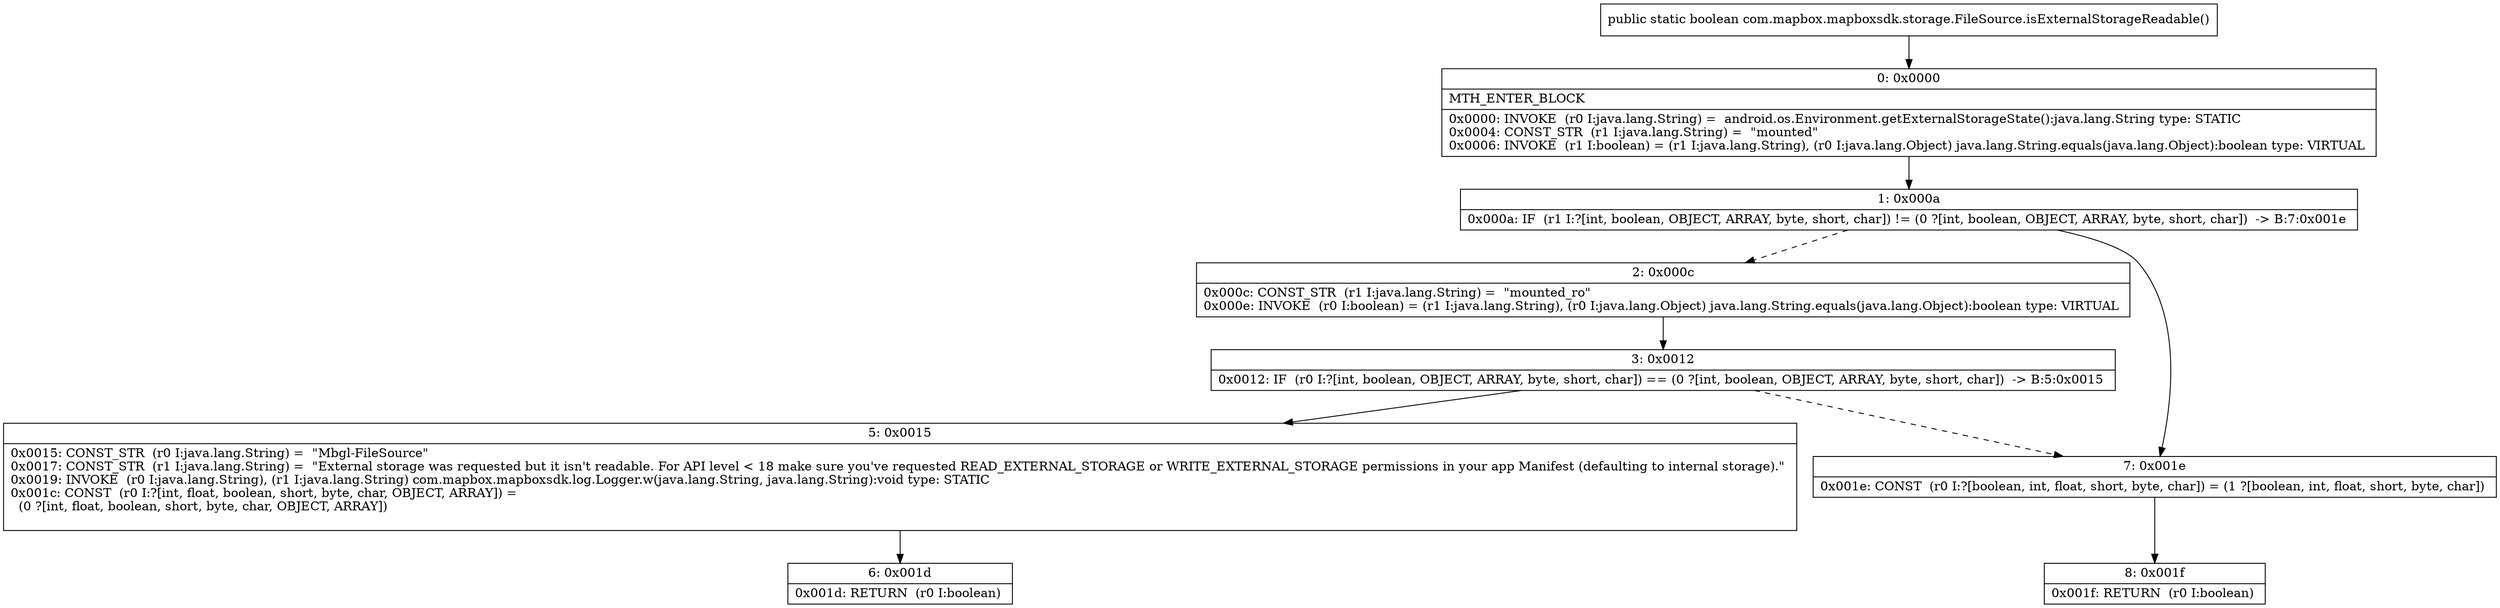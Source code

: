 digraph "CFG forcom.mapbox.mapboxsdk.storage.FileSource.isExternalStorageReadable()Z" {
Node_0 [shape=record,label="{0\:\ 0x0000|MTH_ENTER_BLOCK\l|0x0000: INVOKE  (r0 I:java.lang.String) =  android.os.Environment.getExternalStorageState():java.lang.String type: STATIC \l0x0004: CONST_STR  (r1 I:java.lang.String) =  \"mounted\" \l0x0006: INVOKE  (r1 I:boolean) = (r1 I:java.lang.String), (r0 I:java.lang.Object) java.lang.String.equals(java.lang.Object):boolean type: VIRTUAL \l}"];
Node_1 [shape=record,label="{1\:\ 0x000a|0x000a: IF  (r1 I:?[int, boolean, OBJECT, ARRAY, byte, short, char]) != (0 ?[int, boolean, OBJECT, ARRAY, byte, short, char])  \-\> B:7:0x001e \l}"];
Node_2 [shape=record,label="{2\:\ 0x000c|0x000c: CONST_STR  (r1 I:java.lang.String) =  \"mounted_ro\" \l0x000e: INVOKE  (r0 I:boolean) = (r1 I:java.lang.String), (r0 I:java.lang.Object) java.lang.String.equals(java.lang.Object):boolean type: VIRTUAL \l}"];
Node_3 [shape=record,label="{3\:\ 0x0012|0x0012: IF  (r0 I:?[int, boolean, OBJECT, ARRAY, byte, short, char]) == (0 ?[int, boolean, OBJECT, ARRAY, byte, short, char])  \-\> B:5:0x0015 \l}"];
Node_5 [shape=record,label="{5\:\ 0x0015|0x0015: CONST_STR  (r0 I:java.lang.String) =  \"Mbgl\-FileSource\" \l0x0017: CONST_STR  (r1 I:java.lang.String) =  \"External storage was requested but it isn't readable. For API level \< 18 make sure you've requested READ_EXTERNAL_STORAGE or WRITE_EXTERNAL_STORAGE permissions in your app Manifest (defaulting to internal storage).\" \l0x0019: INVOKE  (r0 I:java.lang.String), (r1 I:java.lang.String) com.mapbox.mapboxsdk.log.Logger.w(java.lang.String, java.lang.String):void type: STATIC \l0x001c: CONST  (r0 I:?[int, float, boolean, short, byte, char, OBJECT, ARRAY]) = \l  (0 ?[int, float, boolean, short, byte, char, OBJECT, ARRAY])\l \l}"];
Node_6 [shape=record,label="{6\:\ 0x001d|0x001d: RETURN  (r0 I:boolean) \l}"];
Node_7 [shape=record,label="{7\:\ 0x001e|0x001e: CONST  (r0 I:?[boolean, int, float, short, byte, char]) = (1 ?[boolean, int, float, short, byte, char]) \l}"];
Node_8 [shape=record,label="{8\:\ 0x001f|0x001f: RETURN  (r0 I:boolean) \l}"];
MethodNode[shape=record,label="{public static boolean com.mapbox.mapboxsdk.storage.FileSource.isExternalStorageReadable() }"];
MethodNode -> Node_0;
Node_0 -> Node_1;
Node_1 -> Node_2[style=dashed];
Node_1 -> Node_7;
Node_2 -> Node_3;
Node_3 -> Node_5;
Node_3 -> Node_7[style=dashed];
Node_5 -> Node_6;
Node_7 -> Node_8;
}

